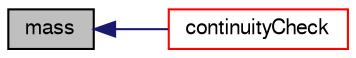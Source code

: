 digraph "mass"
{
  bgcolor="transparent";
  edge [fontname="FreeSans",fontsize="10",labelfontname="FreeSans",labelfontsize="10"];
  node [fontname="FreeSans",fontsize="10",shape=record];
  rankdir="LR";
  Node3481 [label="mass",height=0.2,width=0.4,color="black", fillcolor="grey75", style="filled", fontcolor="black"];
  Node3481 -> Node3482 [dir="back",color="midnightblue",fontsize="10",style="solid",fontname="FreeSans"];
  Node3482 [label="continuityCheck",height=0.2,width=0.4,color="red",URL="$a29042.html#a14bd3e6eaad50b584cfdb55cb6ab073e",tooltip="Continuity check. "];
}
